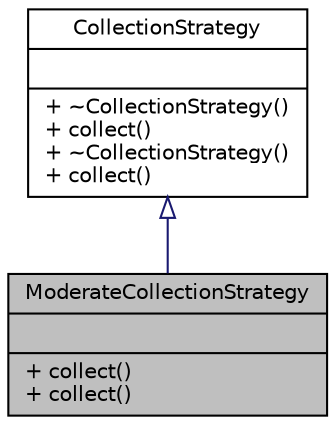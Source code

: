 digraph "ModerateCollectionStrategy"
{
 // LATEX_PDF_SIZE
  edge [fontname="Helvetica",fontsize="10",labelfontname="Helvetica",labelfontsize="10"];
  node [fontname="Helvetica",fontsize="10",shape=record];
  Node1 [label="{ModerateCollectionStrategy\n||+ collect()\l+ collect()\l}",height=0.2,width=0.4,color="black", fillcolor="grey75", style="filled", fontcolor="black",tooltip="Collection strategy for moderate collection rate."];
  Node2 -> Node1 [dir="back",color="midnightblue",fontsize="10",style="solid",arrowtail="onormal",fontname="Helvetica"];
  Node2 [label="{CollectionStrategy\n||+ ~CollectionStrategy()\l+ collect()\l+ ~CollectionStrategy()\l+ collect()\l}",height=0.2,width=0.4,color="black", fillcolor="white", style="filled",URL="$classCollectionStrategy.html",tooltip="Base class for collection strategies in the NPC system."];
}
